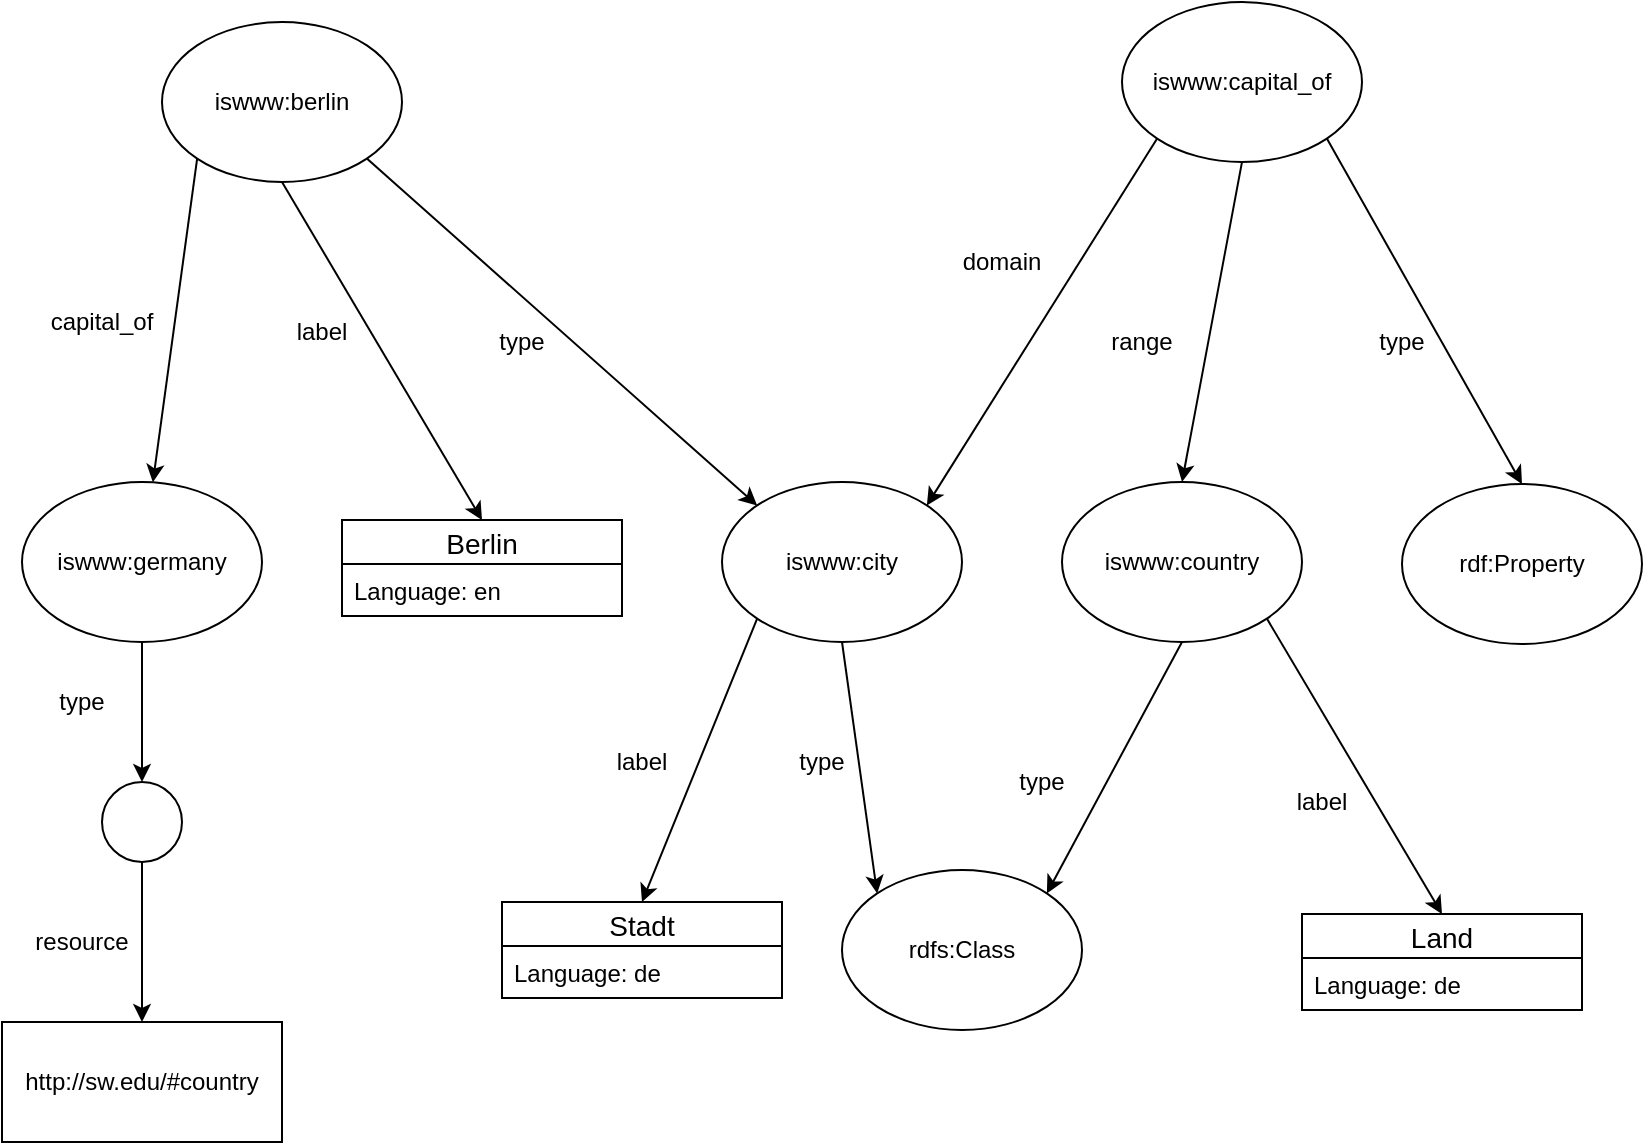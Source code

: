 <mxfile version="10.6.5" type="device"><diagram id="mpnUQ8t5rmT87rfVK9F2" name="Page-1"><mxGraphModel dx="1690" dy="434" grid="1" gridSize="10" guides="1" tooltips="1" connect="1" arrows="1" fold="1" page="1" pageScale="1" pageWidth="850" pageHeight="1100" math="0" shadow="0"><root><mxCell id="0"/><mxCell id="1" parent="0"/><mxCell id="bU9kWiLYzC-sjEDZmDHX-16" style="rounded=0;orthogonalLoop=1;jettySize=auto;html=1;exitX=0;exitY=1;exitDx=0;exitDy=0;" edge="1" parent="1" source="bU9kWiLYzC-sjEDZmDHX-1" target="bU9kWiLYzC-sjEDZmDHX-5"><mxGeometry relative="1" as="geometry"/></mxCell><mxCell id="bU9kWiLYzC-sjEDZmDHX-17" style="edgeStyle=none;rounded=0;orthogonalLoop=1;jettySize=auto;html=1;exitX=0.5;exitY=1;exitDx=0;exitDy=0;entryX=0.5;entryY=0;entryDx=0;entryDy=0;" edge="1" parent="1" source="bU9kWiLYzC-sjEDZmDHX-1" target="bU9kWiLYzC-sjEDZmDHX-12"><mxGeometry relative="1" as="geometry"/></mxCell><mxCell id="bU9kWiLYzC-sjEDZmDHX-19" style="edgeStyle=none;rounded=0;orthogonalLoop=1;jettySize=auto;html=1;exitX=1;exitY=1;exitDx=0;exitDy=0;entryX=0;entryY=0;entryDx=0;entryDy=0;" edge="1" parent="1" source="bU9kWiLYzC-sjEDZmDHX-1" target="bU9kWiLYzC-sjEDZmDHX-3"><mxGeometry relative="1" as="geometry"/></mxCell><mxCell id="bU9kWiLYzC-sjEDZmDHX-1" value="iswww:berlin" style="ellipse;whiteSpace=wrap;html=1;" vertex="1" parent="1"><mxGeometry x="60" y="50" width="120" height="80" as="geometry"/></mxCell><mxCell id="bU9kWiLYzC-sjEDZmDHX-24" style="edgeStyle=none;rounded=0;orthogonalLoop=1;jettySize=auto;html=1;exitX=0;exitY=1;exitDx=0;exitDy=0;entryX=1;entryY=0;entryDx=0;entryDy=0;" edge="1" parent="1" source="bU9kWiLYzC-sjEDZmDHX-2" target="bU9kWiLYzC-sjEDZmDHX-3"><mxGeometry relative="1" as="geometry"/></mxCell><mxCell id="bU9kWiLYzC-sjEDZmDHX-26" style="edgeStyle=none;rounded=0;orthogonalLoop=1;jettySize=auto;html=1;exitX=0.5;exitY=1;exitDx=0;exitDy=0;entryX=0.5;entryY=0;entryDx=0;entryDy=0;" edge="1" parent="1" source="bU9kWiLYzC-sjEDZmDHX-2" target="bU9kWiLYzC-sjEDZmDHX-4"><mxGeometry relative="1" as="geometry"/></mxCell><mxCell id="bU9kWiLYzC-sjEDZmDHX-27" style="edgeStyle=none;rounded=0;orthogonalLoop=1;jettySize=auto;html=1;exitX=1;exitY=1;exitDx=0;exitDy=0;entryX=0.5;entryY=0;entryDx=0;entryDy=0;" edge="1" parent="1" source="bU9kWiLYzC-sjEDZmDHX-2" target="bU9kWiLYzC-sjEDZmDHX-6"><mxGeometry relative="1" as="geometry"/></mxCell><mxCell id="bU9kWiLYzC-sjEDZmDHX-2" value="iswww:capital_of" style="ellipse;whiteSpace=wrap;html=1;" vertex="1" parent="1"><mxGeometry x="540" y="40" width="120" height="80" as="geometry"/></mxCell><mxCell id="bU9kWiLYzC-sjEDZmDHX-41" style="edgeStyle=none;rounded=0;orthogonalLoop=1;jettySize=auto;html=1;exitX=0;exitY=1;exitDx=0;exitDy=0;entryX=0.5;entryY=0;entryDx=0;entryDy=0;" edge="1" parent="1" source="bU9kWiLYzC-sjEDZmDHX-3" target="bU9kWiLYzC-sjEDZmDHX-37"><mxGeometry relative="1" as="geometry"/></mxCell><mxCell id="bU9kWiLYzC-sjEDZmDHX-44" style="edgeStyle=none;rounded=0;orthogonalLoop=1;jettySize=auto;html=1;exitX=0.5;exitY=1;exitDx=0;exitDy=0;entryX=0;entryY=0;entryDx=0;entryDy=0;" edge="1" parent="1" source="bU9kWiLYzC-sjEDZmDHX-3" target="bU9kWiLYzC-sjEDZmDHX-43"><mxGeometry relative="1" as="geometry"/></mxCell><mxCell id="bU9kWiLYzC-sjEDZmDHX-3" value="iswww:city" style="ellipse;whiteSpace=wrap;html=1;" vertex="1" parent="1"><mxGeometry x="340" y="280" width="120" height="80" as="geometry"/></mxCell><mxCell id="bU9kWiLYzC-sjEDZmDHX-45" style="edgeStyle=none;rounded=0;orthogonalLoop=1;jettySize=auto;html=1;exitX=0.5;exitY=1;exitDx=0;exitDy=0;entryX=1;entryY=0;entryDx=0;entryDy=0;" edge="1" parent="1" source="bU9kWiLYzC-sjEDZmDHX-4" target="bU9kWiLYzC-sjEDZmDHX-43"><mxGeometry relative="1" as="geometry"/></mxCell><mxCell id="bU9kWiLYzC-sjEDZmDHX-52" style="edgeStyle=none;rounded=0;orthogonalLoop=1;jettySize=auto;html=1;exitX=1;exitY=1;exitDx=0;exitDy=0;entryX=0.5;entryY=0;entryDx=0;entryDy=0;" edge="1" parent="1" source="bU9kWiLYzC-sjEDZmDHX-4" target="bU9kWiLYzC-sjEDZmDHX-48"><mxGeometry relative="1" as="geometry"/></mxCell><mxCell id="bU9kWiLYzC-sjEDZmDHX-4" value="iswww:country" style="ellipse;whiteSpace=wrap;html=1;" vertex="1" parent="1"><mxGeometry x="510" y="280" width="120" height="80" as="geometry"/></mxCell><mxCell id="bU9kWiLYzC-sjEDZmDHX-33" style="edgeStyle=none;rounded=0;orthogonalLoop=1;jettySize=auto;html=1;exitX=0.5;exitY=1;exitDx=0;exitDy=0;" edge="1" parent="1" source="bU9kWiLYzC-sjEDZmDHX-5" target="bU9kWiLYzC-sjEDZmDHX-32"><mxGeometry relative="1" as="geometry"/></mxCell><mxCell id="bU9kWiLYzC-sjEDZmDHX-5" value="iswww:germany" style="ellipse;whiteSpace=wrap;html=1;" vertex="1" parent="1"><mxGeometry x="-10" y="280" width="120" height="80" as="geometry"/></mxCell><mxCell id="bU9kWiLYzC-sjEDZmDHX-6" value="rdf:Property" style="ellipse;whiteSpace=wrap;html=1;" vertex="1" parent="1"><mxGeometry x="680" y="281" width="120" height="80" as="geometry"/></mxCell><mxCell id="bU9kWiLYzC-sjEDZmDHX-12" value="Berlin" style="swimlane;fontStyle=0;childLayout=stackLayout;horizontal=1;startSize=22;fillColor=none;horizontalStack=0;resizeParent=1;resizeParentMax=0;resizeLast=0;collapsible=1;marginBottom=0;swimlaneFillColor=#ffffff;align=center;fontSize=14;" vertex="1" parent="1"><mxGeometry x="150" y="299" width="140" height="48" as="geometry"><mxRectangle x="130" y="275" width="70" height="22" as="alternateBounds"/></mxGeometry></mxCell><mxCell id="bU9kWiLYzC-sjEDZmDHX-13" value="Language: en" style="text;strokeColor=none;fillColor=none;spacingLeft=4;spacingRight=4;overflow=hidden;rotatable=0;points=[[0,0.5],[1,0.5]];portConstraint=eastwest;fontSize=12;" vertex="1" parent="bU9kWiLYzC-sjEDZmDHX-12"><mxGeometry y="22" width="140" height="26" as="geometry"/></mxCell><mxCell id="bU9kWiLYzC-sjEDZmDHX-20" value="capital_of" style="text;html=1;strokeColor=none;fillColor=none;align=center;verticalAlign=middle;whiteSpace=wrap;rounded=0;" vertex="1" parent="1"><mxGeometry x="10" y="190" width="40" height="20" as="geometry"/></mxCell><mxCell id="bU9kWiLYzC-sjEDZmDHX-21" value="label" style="text;html=1;strokeColor=none;fillColor=none;align=center;verticalAlign=middle;whiteSpace=wrap;rounded=0;" vertex="1" parent="1"><mxGeometry x="120" y="194.5" width="40" height="20" as="geometry"/></mxCell><mxCell id="bU9kWiLYzC-sjEDZmDHX-22" value="range" style="text;html=1;strokeColor=none;fillColor=none;align=center;verticalAlign=middle;whiteSpace=wrap;rounded=0;" vertex="1" parent="1"><mxGeometry x="530" y="200" width="40" height="20" as="geometry"/></mxCell><mxCell id="bU9kWiLYzC-sjEDZmDHX-23" value="type" style="text;html=1;strokeColor=none;fillColor=none;align=center;verticalAlign=middle;whiteSpace=wrap;rounded=0;" vertex="1" parent="1"><mxGeometry x="220" y="200" width="40" height="20" as="geometry"/></mxCell><mxCell id="bU9kWiLYzC-sjEDZmDHX-25" value="domain" style="text;html=1;strokeColor=none;fillColor=none;align=center;verticalAlign=middle;whiteSpace=wrap;rounded=0;" vertex="1" parent="1"><mxGeometry x="460" y="160" width="40" height="20" as="geometry"/></mxCell><mxCell id="bU9kWiLYzC-sjEDZmDHX-28" value="type" style="text;html=1;strokeColor=none;fillColor=none;align=center;verticalAlign=middle;whiteSpace=wrap;rounded=0;" vertex="1" parent="1"><mxGeometry x="660" y="200" width="40" height="20" as="geometry"/></mxCell><mxCell id="bU9kWiLYzC-sjEDZmDHX-30" value="http://sw.edu/#country" style="rounded=0;whiteSpace=wrap;html=1;" vertex="1" parent="1"><mxGeometry x="-20" y="550" width="140" height="60" as="geometry"/></mxCell><mxCell id="bU9kWiLYzC-sjEDZmDHX-34" style="edgeStyle=none;rounded=0;orthogonalLoop=1;jettySize=auto;html=1;exitX=0.5;exitY=1;exitDx=0;exitDy=0;" edge="1" parent="1" source="bU9kWiLYzC-sjEDZmDHX-32" target="bU9kWiLYzC-sjEDZmDHX-30"><mxGeometry relative="1" as="geometry"/></mxCell><mxCell id="bU9kWiLYzC-sjEDZmDHX-32" value="" style="ellipse;whiteSpace=wrap;html=1;aspect=fixed;" vertex="1" parent="1"><mxGeometry x="30" y="430" width="40" height="40" as="geometry"/></mxCell><mxCell id="bU9kWiLYzC-sjEDZmDHX-35" value="type" style="text;html=1;strokeColor=none;fillColor=none;align=center;verticalAlign=middle;whiteSpace=wrap;rounded=0;" vertex="1" parent="1"><mxGeometry y="380" width="40" height="20" as="geometry"/></mxCell><mxCell id="bU9kWiLYzC-sjEDZmDHX-36" value="resource" style="text;html=1;strokeColor=none;fillColor=none;align=center;verticalAlign=middle;whiteSpace=wrap;rounded=0;" vertex="1" parent="1"><mxGeometry y="500" width="40" height="20" as="geometry"/></mxCell><mxCell id="bU9kWiLYzC-sjEDZmDHX-37" value="Stadt" style="swimlane;fontStyle=0;childLayout=stackLayout;horizontal=1;startSize=22;fillColor=none;horizontalStack=0;resizeParent=1;resizeParentMax=0;resizeLast=0;collapsible=1;marginBottom=0;swimlaneFillColor=#ffffff;align=center;fontSize=14;" vertex="1" parent="1"><mxGeometry x="230" y="490" width="140" height="48" as="geometry"/></mxCell><mxCell id="bU9kWiLYzC-sjEDZmDHX-38" value="Language: de&#10;" style="text;strokeColor=none;fillColor=none;spacingLeft=4;spacingRight=4;overflow=hidden;rotatable=0;points=[[0,0.5],[1,0.5]];portConstraint=eastwest;fontSize=12;" vertex="1" parent="bU9kWiLYzC-sjEDZmDHX-37"><mxGeometry y="22" width="140" height="26" as="geometry"/></mxCell><mxCell id="bU9kWiLYzC-sjEDZmDHX-42" value="label" style="text;html=1;strokeColor=none;fillColor=none;align=center;verticalAlign=middle;whiteSpace=wrap;rounded=0;" vertex="1" parent="1"><mxGeometry x="280" y="410" width="40" height="20" as="geometry"/></mxCell><mxCell id="bU9kWiLYzC-sjEDZmDHX-43" value="rdfs:Class" style="ellipse;whiteSpace=wrap;html=1;" vertex="1" parent="1"><mxGeometry x="400" y="474" width="120" height="80" as="geometry"/></mxCell><mxCell id="bU9kWiLYzC-sjEDZmDHX-46" value="type" style="text;html=1;strokeColor=none;fillColor=none;align=center;verticalAlign=middle;whiteSpace=wrap;rounded=0;" vertex="1" parent="1"><mxGeometry x="370" y="410" width="40" height="20" as="geometry"/></mxCell><mxCell id="bU9kWiLYzC-sjEDZmDHX-47" value="type" style="text;html=1;strokeColor=none;fillColor=none;align=center;verticalAlign=middle;whiteSpace=wrap;rounded=0;" vertex="1" parent="1"><mxGeometry x="480" y="420" width="40" height="20" as="geometry"/></mxCell><mxCell id="bU9kWiLYzC-sjEDZmDHX-48" value="Land" style="swimlane;fontStyle=0;childLayout=stackLayout;horizontal=1;startSize=22;fillColor=none;horizontalStack=0;resizeParent=1;resizeParentMax=0;resizeLast=0;collapsible=1;marginBottom=0;swimlaneFillColor=#ffffff;align=center;fontSize=14;" vertex="1" parent="1"><mxGeometry x="630" y="496" width="140" height="48" as="geometry"/></mxCell><mxCell id="bU9kWiLYzC-sjEDZmDHX-49" value="Language: de" style="text;strokeColor=none;fillColor=none;spacingLeft=4;spacingRight=4;overflow=hidden;rotatable=0;points=[[0,0.5],[1,0.5]];portConstraint=eastwest;fontSize=12;" vertex="1" parent="bU9kWiLYzC-sjEDZmDHX-48"><mxGeometry y="22" width="140" height="26" as="geometry"/></mxCell><mxCell id="bU9kWiLYzC-sjEDZmDHX-53" value="label" style="text;html=1;strokeColor=none;fillColor=none;align=center;verticalAlign=middle;whiteSpace=wrap;rounded=0;" vertex="1" parent="1"><mxGeometry x="620" y="430" width="40" height="20" as="geometry"/></mxCell></root></mxGraphModel></diagram></mxfile>